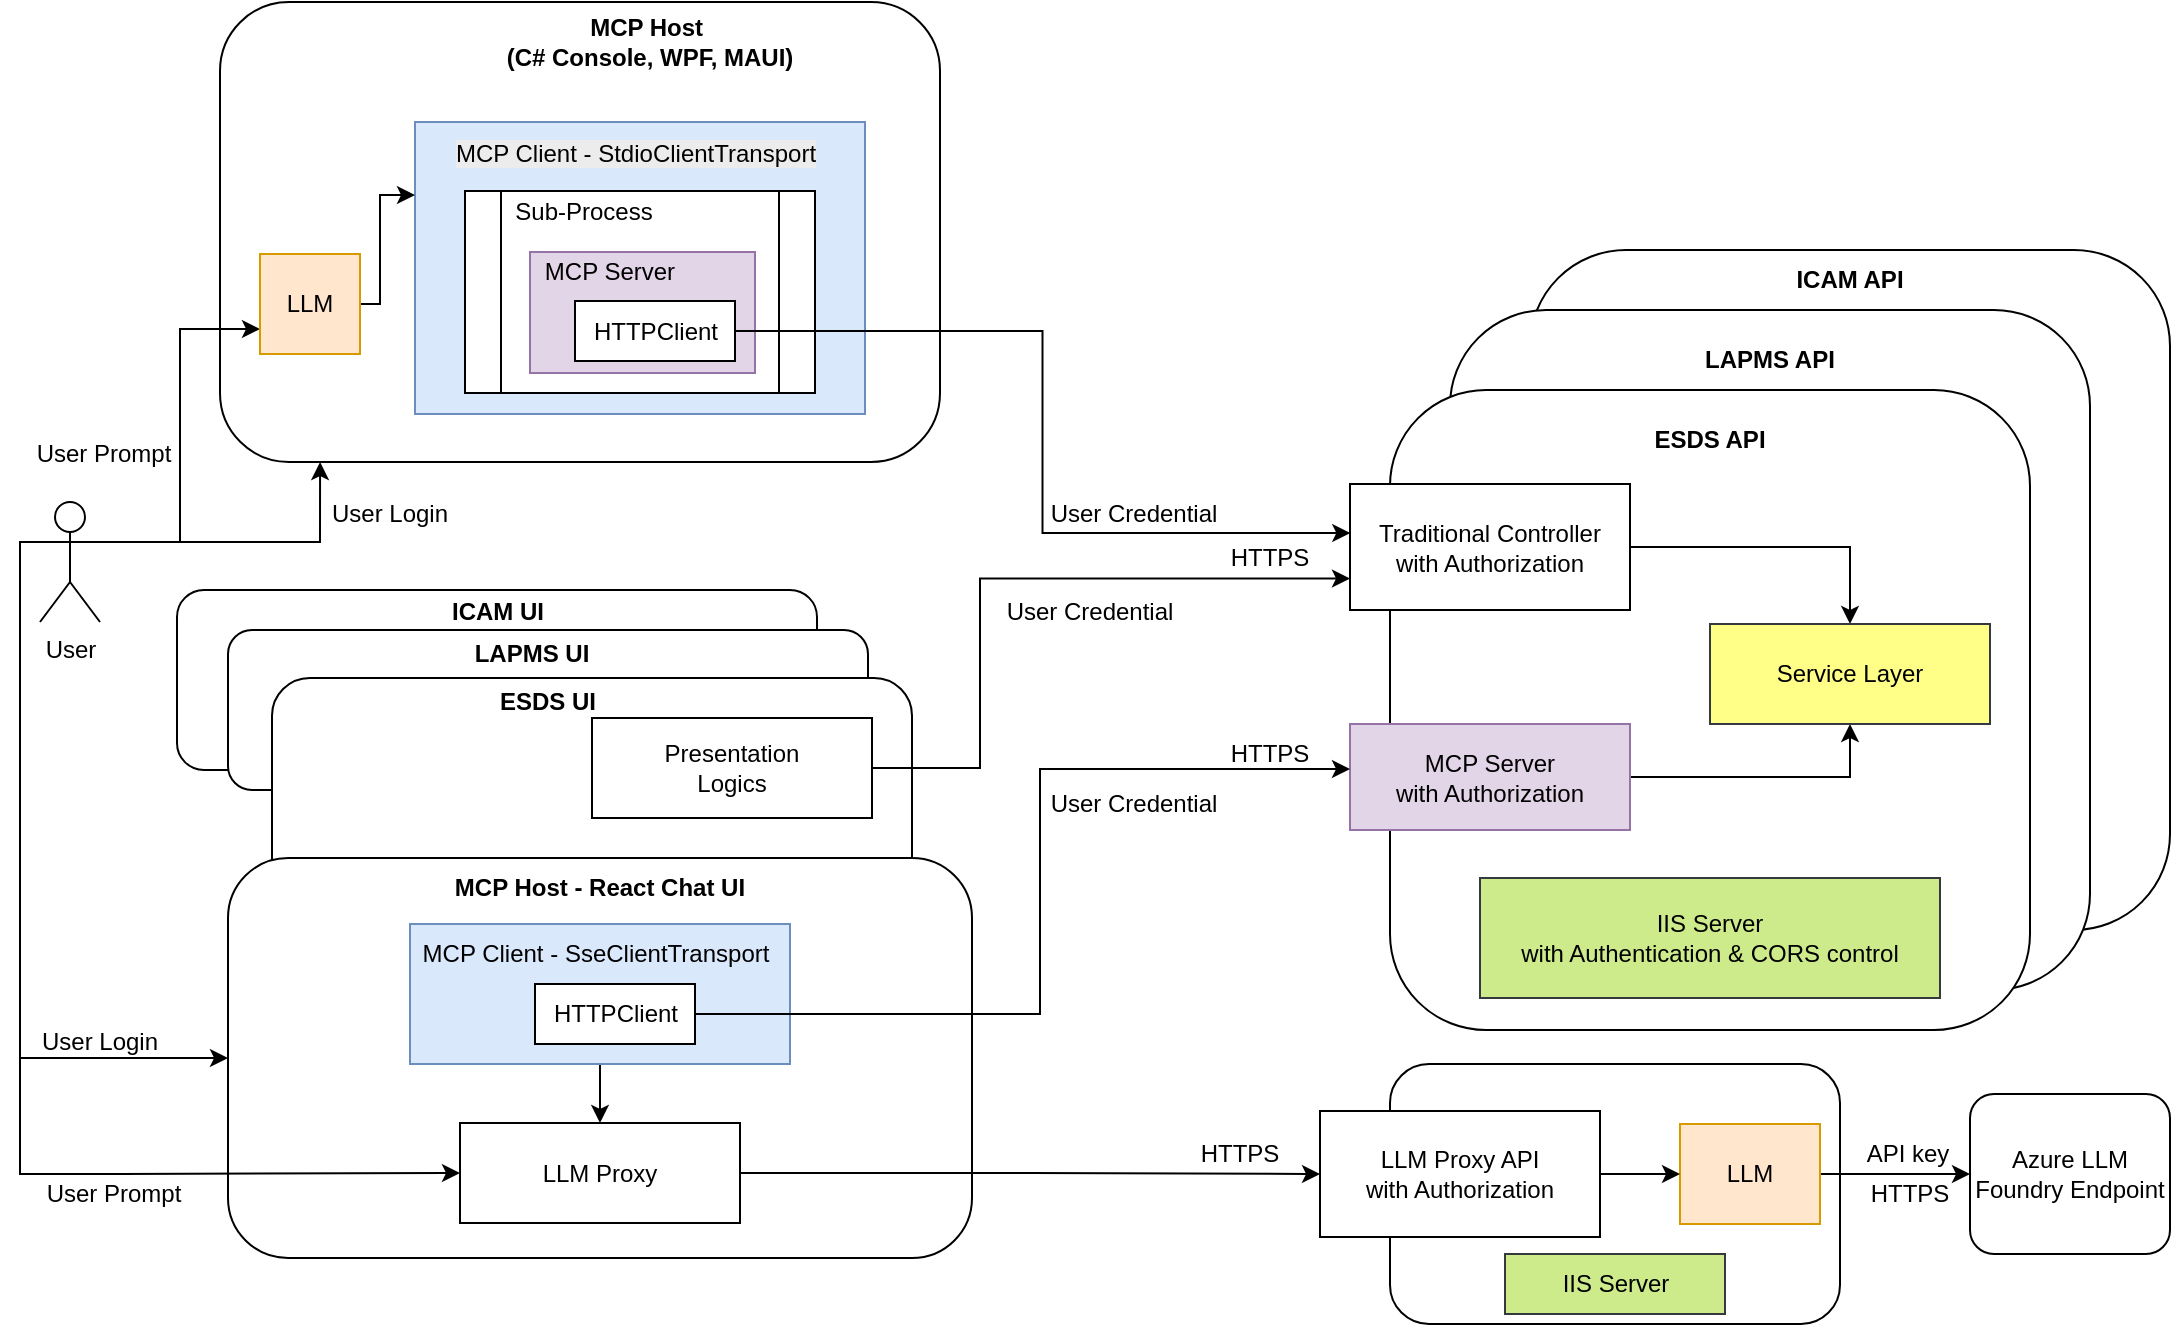 <mxfile version="27.1.6">
  <diagram name="Page-1" id="uh65TyTY85p8gM1kPZyq">
    <mxGraphModel dx="1131" dy="710" grid="1" gridSize="10" guides="1" tooltips="1" connect="1" arrows="1" fold="1" page="1" pageScale="1" pageWidth="1169" pageHeight="827" math="0" shadow="0">
      <root>
        <mxCell id="0" />
        <mxCell id="1" parent="0" />
        <mxCell id="l2-6AkJiiqIOD9OER1zm-8" value="" style="rounded=1;whiteSpace=wrap;html=1;" parent="1" vertex="1">
          <mxGeometry x="795" y="154" width="320" height="340" as="geometry" />
        </mxCell>
        <mxCell id="l2-6AkJiiqIOD9OER1zm-9" value="" style="rounded=1;whiteSpace=wrap;html=1;" parent="1" vertex="1">
          <mxGeometry x="755" y="184" width="320" height="340" as="geometry" />
        </mxCell>
        <mxCell id="l2-6AkJiiqIOD9OER1zm-10" value="" style="rounded=1;whiteSpace=wrap;html=1;" parent="1" vertex="1">
          <mxGeometry x="725" y="224" width="320" height="320" as="geometry" />
        </mxCell>
        <mxCell id="l2-6AkJiiqIOD9OER1zm-11" value="ESDS API" style="text;html=1;align=center;verticalAlign=middle;whiteSpace=wrap;rounded=0;fontStyle=1" parent="1" vertex="1">
          <mxGeometry x="816.25" y="234" width="137.5" height="30" as="geometry" />
        </mxCell>
        <mxCell id="l2-6AkJiiqIOD9OER1zm-12" value="ICAM API" style="text;html=1;align=center;verticalAlign=middle;whiteSpace=wrap;rounded=0;fontStyle=1" parent="1" vertex="1">
          <mxGeometry x="895" y="154" width="120" height="30" as="geometry" />
        </mxCell>
        <mxCell id="l2-6AkJiiqIOD9OER1zm-13" value="LAPMS API" style="text;html=1;align=center;verticalAlign=middle;whiteSpace=wrap;rounded=0;fontStyle=1" parent="1" vertex="1">
          <mxGeometry x="855" y="194" width="120" height="30" as="geometry" />
        </mxCell>
        <mxCell id="l2-6AkJiiqIOD9OER1zm-17" style="edgeStyle=orthogonalEdgeStyle;rounded=0;orthogonalLoop=1;jettySize=auto;html=1;exitX=1;exitY=0.5;exitDx=0;exitDy=0;entryX=0.5;entryY=0;entryDx=0;entryDy=0;" parent="1" source="l2-6AkJiiqIOD9OER1zm-14" target="l2-6AkJiiqIOD9OER1zm-16" edge="1">
          <mxGeometry relative="1" as="geometry" />
        </mxCell>
        <mxCell id="l2-6AkJiiqIOD9OER1zm-14" value="Traditional&amp;nbsp;&lt;span style=&quot;background-color: transparent; color: light-dark(rgb(0, 0, 0), rgb(255, 255, 255));&quot;&gt;Controller&lt;/span&gt;&lt;div&gt;&lt;span style=&quot;background-color: transparent; color: light-dark(rgb(0, 0, 0), rgb(255, 255, 255));&quot;&gt;with Authorization&lt;/span&gt;&lt;/div&gt;" style="rounded=0;whiteSpace=wrap;html=1;" parent="1" vertex="1">
          <mxGeometry x="705" y="271" width="140" height="63" as="geometry" />
        </mxCell>
        <mxCell id="l2-6AkJiiqIOD9OER1zm-18" style="edgeStyle=orthogonalEdgeStyle;rounded=0;orthogonalLoop=1;jettySize=auto;html=1;exitX=1;exitY=0.5;exitDx=0;exitDy=0;entryX=0.5;entryY=1;entryDx=0;entryDy=0;" parent="1" source="l2-6AkJiiqIOD9OER1zm-15" target="l2-6AkJiiqIOD9OER1zm-16" edge="1">
          <mxGeometry relative="1" as="geometry" />
        </mxCell>
        <mxCell id="l2-6AkJiiqIOD9OER1zm-15" value="MCP Server&lt;div&gt;with Authorization&lt;/div&gt;" style="rounded=0;whiteSpace=wrap;html=1;fillColor=#e1d5e7;strokeColor=#9673a6;" parent="1" vertex="1">
          <mxGeometry x="705" y="391" width="140" height="53" as="geometry" />
        </mxCell>
        <mxCell id="l2-6AkJiiqIOD9OER1zm-16" value="Service Layer" style="rounded=0;whiteSpace=wrap;html=1;fillColor=#ffff88;strokeColor=#36393d;" parent="1" vertex="1">
          <mxGeometry x="885" y="341" width="140" height="50" as="geometry" />
        </mxCell>
        <mxCell id="l2-6AkJiiqIOD9OER1zm-19" value="IIS Server&lt;div&gt;with Authentication&amp;nbsp;&lt;span style=&quot;background-color: transparent; color: light-dark(rgb(0, 0, 0), rgb(255, 255, 255));&quot;&gt;&amp;amp; CORS control&lt;/span&gt;&lt;/div&gt;" style="rounded=0;whiteSpace=wrap;html=1;fillColor=#cdeb8b;strokeColor=#36393d;" parent="1" vertex="1">
          <mxGeometry x="770" y="468" width="230" height="60" as="geometry" />
        </mxCell>
        <mxCell id="l2-6AkJiiqIOD9OER1zm-37" value="HTTPS" style="text;html=1;align=center;verticalAlign=middle;whiteSpace=wrap;rounded=0;" parent="1" vertex="1">
          <mxGeometry x="625" y="391" width="80" height="30" as="geometry" />
        </mxCell>
        <mxCell id="l2-6AkJiiqIOD9OER1zm-38" value="HTTPS" style="text;html=1;align=center;verticalAlign=middle;whiteSpace=wrap;rounded=0;" parent="1" vertex="1">
          <mxGeometry x="625" y="293" width="80" height="30" as="geometry" />
        </mxCell>
        <mxCell id="l2-6AkJiiqIOD9OER1zm-39" value="User Credential" style="text;html=1;align=center;verticalAlign=middle;whiteSpace=wrap;rounded=0;" parent="1" vertex="1">
          <mxGeometry x="525" y="320" width="100" height="30" as="geometry" />
        </mxCell>
        <mxCell id="oO5nvzARquD6Q7ec_IVk-21" value="User Credential" style="text;html=1;align=center;verticalAlign=middle;whiteSpace=wrap;rounded=0;" parent="1" vertex="1">
          <mxGeometry x="547" y="416" width="100" height="30" as="geometry" />
        </mxCell>
        <mxCell id="dQ9prLmjWaKpxlyJ_EO8-7" value="User Credential" style="text;html=1;align=center;verticalAlign=middle;whiteSpace=wrap;rounded=0;" parent="1" vertex="1">
          <mxGeometry x="547" y="271" width="100" height="30" as="geometry" />
        </mxCell>
        <mxCell id="l2-6AkJiiqIOD9OER1zm-1" value="" style="rounded=1;whiteSpace=wrap;html=1;" parent="1" vertex="1">
          <mxGeometry x="140" y="30" width="360" height="230" as="geometry" />
        </mxCell>
        <mxCell id="l2-6AkJiiqIOD9OER1zm-2" value="MCP Host&amp;nbsp;&lt;div&gt;(C# Console, WPF, MAUI)&lt;/div&gt;" style="text;html=1;align=center;verticalAlign=middle;whiteSpace=wrap;rounded=0;fontStyle=1" parent="1" vertex="1">
          <mxGeometry x="275" y="30" width="160" height="40" as="geometry" />
        </mxCell>
        <mxCell id="l2-6AkJiiqIOD9OER1zm-6" value="" style="rounded=0;whiteSpace=wrap;html=1;labelBackgroundColor=none;fillColor=#dae8fc;strokeColor=#6c8ebf;" parent="1" vertex="1">
          <mxGeometry x="237.5" y="90" width="225" height="146" as="geometry" />
        </mxCell>
        <mxCell id="l2-6AkJiiqIOD9OER1zm-56" value="&lt;span style=&quot;color: rgb(0, 0, 0); font-family: Helvetica; font-size: 12px; font-style: normal; font-variant-ligatures: normal; font-variant-caps: normal; font-weight: 400; letter-spacing: normal; orphans: 2; text-align: center; text-indent: 0px; text-transform: none; widows: 2; word-spacing: 0px; -webkit-text-stroke-width: 0px; white-space: normal; background-color: rgb(236, 236, 236); text-decoration-thickness: initial; text-decoration-style: initial; text-decoration-color: initial; float: none; display: inline !important;&quot;&gt;MCP Client -&amp;nbsp;&lt;/span&gt;&lt;span style=&quot;background-color: light-dark(rgb(236, 236, 236), rgb(34, 34, 34)); color: light-dark(rgb(0, 0, 0), rgb(237, 237, 237));&quot;&gt;StdioClientTransport&lt;/span&gt;" style="text;html=1;align=center;verticalAlign=middle;whiteSpace=wrap;rounded=0;" parent="1" vertex="1">
          <mxGeometry x="242.5" y="86" width="210" height="40" as="geometry" />
        </mxCell>
        <mxCell id="l2-6AkJiiqIOD9OER1zm-4" value="" style="shape=process;whiteSpace=wrap;html=1;backgroundOutline=1;" parent="1" vertex="1">
          <mxGeometry x="262.5" y="124.5" width="175" height="101" as="geometry" />
        </mxCell>
        <mxCell id="l2-6AkJiiqIOD9OER1zm-5" value="Sub-Process" style="text;html=1;align=center;verticalAlign=middle;whiteSpace=wrap;rounded=0;" parent="1" vertex="1">
          <mxGeometry x="281.5" y="119.5" width="80" height="30" as="geometry" />
        </mxCell>
        <mxCell id="l2-6AkJiiqIOD9OER1zm-55" value="" style="rounded=0;whiteSpace=wrap;html=1;fillColor=#e1d5e7;strokeColor=#9673a6;" parent="1" vertex="1">
          <mxGeometry x="295" y="155" width="112.5" height="60.5" as="geometry" />
        </mxCell>
        <mxCell id="l2-6AkJiiqIOD9OER1zm-58" value="HTTPClient" style="rounded=0;whiteSpace=wrap;html=1;" parent="1" vertex="1">
          <mxGeometry x="317.5" y="179.5" width="80" height="30" as="geometry" />
        </mxCell>
        <mxCell id="l2-6AkJiiqIOD9OER1zm-59" value="MCP Server" style="text;html=1;align=center;verticalAlign=middle;whiteSpace=wrap;rounded=0;" parent="1" vertex="1">
          <mxGeometry x="295" y="149.5" width="80" height="30" as="geometry" />
        </mxCell>
        <mxCell id="Z9I_qMcYkMG4dHEdQTgv-28" style="edgeStyle=orthogonalEdgeStyle;rounded=0;orthogonalLoop=1;jettySize=auto;html=1;exitX=1;exitY=0.333;exitDx=0;exitDy=0;exitPerimeter=0;entryX=0;entryY=0.75;entryDx=0;entryDy=0;" parent="1" source="l2-6AkJiiqIOD9OER1zm-41" target="Z9I_qMcYkMG4dHEdQTgv-21" edge="1">
          <mxGeometry relative="1" as="geometry" />
        </mxCell>
        <mxCell id="l2-6AkJiiqIOD9OER1zm-41" value="User" style="shape=umlActor;verticalLabelPosition=bottom;verticalAlign=top;html=1;outlineConnect=0;" parent="1" vertex="1">
          <mxGeometry x="50" y="280" width="30" height="60" as="geometry" />
        </mxCell>
        <mxCell id="Z9I_qMcYkMG4dHEdQTgv-30" style="edgeStyle=orthogonalEdgeStyle;rounded=0;orthogonalLoop=1;jettySize=auto;html=1;entryX=0;entryY=0.25;entryDx=0;entryDy=0;" parent="1" source="Z9I_qMcYkMG4dHEdQTgv-21" target="l2-6AkJiiqIOD9OER1zm-6" edge="1">
          <mxGeometry relative="1" as="geometry">
            <Array as="points">
              <mxPoint x="220" y="181" />
              <mxPoint x="220" y="127" />
            </Array>
          </mxGeometry>
        </mxCell>
        <mxCell id="Z9I_qMcYkMG4dHEdQTgv-21" value="LLM" style="rounded=0;whiteSpace=wrap;html=1;fillColor=#ffe6cc;strokeColor=#d79b00;" parent="1" vertex="1">
          <mxGeometry x="160" y="156" width="50" height="50" as="geometry" />
        </mxCell>
        <mxCell id="Z9I_qMcYkMG4dHEdQTgv-22" value="User&amp;nbsp;&lt;span style=&quot;background-color: transparent; color: light-dark(rgb(0, 0, 0), rgb(255, 255, 255));&quot;&gt;Prompt&lt;/span&gt;" style="text;html=1;align=center;verticalAlign=middle;whiteSpace=wrap;rounded=0;" parent="1" vertex="1">
          <mxGeometry x="51.5" y="241" width="60" height="30" as="geometry" />
        </mxCell>
        <mxCell id="Z9I_qMcYkMG4dHEdQTgv-27" value="User Login" style="text;html=1;align=center;verticalAlign=middle;whiteSpace=wrap;rounded=0;" parent="1" vertex="1">
          <mxGeometry x="30" y="535" width="100" height="30" as="geometry" />
        </mxCell>
        <mxCell id="Z9I_qMcYkMG4dHEdQTgv-29" value="User Login" style="text;html=1;align=center;verticalAlign=middle;whiteSpace=wrap;rounded=0;" parent="1" vertex="1">
          <mxGeometry x="175" y="271" width="100" height="30" as="geometry" />
        </mxCell>
        <mxCell id="l2-6AkJiiqIOD9OER1zm-21" value="" style="rounded=1;whiteSpace=wrap;html=1;" parent="1" vertex="1">
          <mxGeometry x="118.5" y="324" width="320" height="90" as="geometry" />
        </mxCell>
        <mxCell id="l2-6AkJiiqIOD9OER1zm-22" value="" style="rounded=1;whiteSpace=wrap;html=1;" parent="1" vertex="1">
          <mxGeometry x="144" y="344" width="320" height="80" as="geometry" />
        </mxCell>
        <mxCell id="l2-6AkJiiqIOD9OER1zm-25" value="ICAM UI" style="text;html=1;align=center;verticalAlign=middle;whiteSpace=wrap;rounded=0;fontStyle=1" parent="1" vertex="1">
          <mxGeometry x="218.5" y="320" width="120" height="30" as="geometry" />
        </mxCell>
        <mxCell id="l2-6AkJiiqIOD9OER1zm-26" value="LAPMS UI" style="text;html=1;align=center;verticalAlign=middle;whiteSpace=wrap;rounded=0;fontStyle=1" parent="1" vertex="1">
          <mxGeometry x="236" y="341" width="120" height="30" as="geometry" />
        </mxCell>
        <mxCell id="oO5nvzARquD6Q7ec_IVk-1" value="" style="rounded=1;whiteSpace=wrap;html=1;" parent="1" vertex="1">
          <mxGeometry x="166" y="368" width="320" height="126" as="geometry" />
        </mxCell>
        <mxCell id="l2-6AkJiiqIOD9OER1zm-24" value="ESDS UI" style="text;html=1;align=center;verticalAlign=middle;whiteSpace=wrap;rounded=0;fontStyle=1" parent="1" vertex="1">
          <mxGeometry x="235.25" y="365" width="137.5" height="30" as="geometry" />
        </mxCell>
        <mxCell id="oO5nvzARquD6Q7ec_IVk-4" value="Presentation&lt;div&gt;Logics&lt;/div&gt;" style="rounded=0;whiteSpace=wrap;html=1;" parent="1" vertex="1">
          <mxGeometry x="326" y="388" width="140" height="50" as="geometry" />
        </mxCell>
        <mxCell id="l2-6AkJiiqIOD9OER1zm-23" value="" style="rounded=1;whiteSpace=wrap;html=1;" parent="1" vertex="1">
          <mxGeometry x="144" y="458" width="372" height="200" as="geometry" />
        </mxCell>
        <mxCell id="7j4o49eZafSV2KEtI08z-8" style="edgeStyle=orthogonalEdgeStyle;rounded=0;orthogonalLoop=1;jettySize=auto;html=1;exitX=0.5;exitY=1;exitDx=0;exitDy=0;entryX=0.5;entryY=0;entryDx=0;entryDy=0;" edge="1" parent="1" source="l2-6AkJiiqIOD9OER1zm-7" target="oO5nvzARquD6Q7ec_IVk-9">
          <mxGeometry relative="1" as="geometry" />
        </mxCell>
        <mxCell id="l2-6AkJiiqIOD9OER1zm-7" value="" style="rounded=0;whiteSpace=wrap;html=1;fillColor=#dae8fc;strokeColor=#6c8ebf;" parent="1" vertex="1">
          <mxGeometry x="235" y="491" width="190" height="70" as="geometry" />
        </mxCell>
        <mxCell id="l2-6AkJiiqIOD9OER1zm-61" value="MCP Client -&amp;nbsp;&lt;span style=&quot;background-color: transparent; color: light-dark(rgb(0, 0, 0), rgb(255, 255, 255));&quot;&gt;SseClientTransport&lt;/span&gt;" style="text;html=1;align=center;verticalAlign=middle;whiteSpace=wrap;rounded=0;" parent="1" vertex="1">
          <mxGeometry x="237.5" y="491" width="180" height="30" as="geometry" />
        </mxCell>
        <mxCell id="7j4o49eZafSV2KEtI08z-9" style="edgeStyle=orthogonalEdgeStyle;rounded=0;orthogonalLoop=1;jettySize=auto;html=1;exitX=1;exitY=0.5;exitDx=0;exitDy=0;entryX=1;entryY=0.75;entryDx=0;entryDy=0;" edge="1" parent="1" source="l2-6AkJiiqIOD9OER1zm-62" target="l2-6AkJiiqIOD9OER1zm-37">
          <mxGeometry relative="1" as="geometry">
            <Array as="points">
              <mxPoint x="550" y="536" />
              <mxPoint x="550" y="414" />
            </Array>
          </mxGeometry>
        </mxCell>
        <mxCell id="l2-6AkJiiqIOD9OER1zm-62" value="HTTPClient" style="rounded=0;whiteSpace=wrap;html=1;" parent="1" vertex="1">
          <mxGeometry x="297.5" y="521" width="80" height="30" as="geometry" />
        </mxCell>
        <mxCell id="7j4o49eZafSV2KEtI08z-4" style="edgeStyle=orthogonalEdgeStyle;rounded=0;orthogonalLoop=1;jettySize=auto;html=1;exitX=1;exitY=0.5;exitDx=0;exitDy=0;entryX=0;entryY=0.5;entryDx=0;entryDy=0;" edge="1" parent="1" source="oO5nvzARquD6Q7ec_IVk-9" target="7j4o49eZafSV2KEtI08z-3">
          <mxGeometry relative="1" as="geometry" />
        </mxCell>
        <mxCell id="oO5nvzARquD6Q7ec_IVk-9" value="LLM Proxy" style="rounded=0;whiteSpace=wrap;html=1;" parent="1" vertex="1">
          <mxGeometry x="260" y="590.5" width="140" height="50" as="geometry" />
        </mxCell>
        <mxCell id="oO5nvzARquD6Q7ec_IVk-13" value="User Prompt" style="text;html=1;align=center;verticalAlign=middle;whiteSpace=wrap;rounded=0;" parent="1" vertex="1">
          <mxGeometry x="44" y="611" width="86" height="30" as="geometry" />
        </mxCell>
        <mxCell id="oO5nvzARquD6Q7ec_IVk-2" value="MCP Host - React Chat UI" style="text;html=1;align=center;verticalAlign=middle;whiteSpace=wrap;rounded=0;fontStyle=1" parent="1" vertex="1">
          <mxGeometry x="255" y="458" width="150" height="30" as="geometry" />
        </mxCell>
        <mxCell id="Z9I_qMcYkMG4dHEdQTgv-26" style="edgeStyle=orthogonalEdgeStyle;rounded=0;orthogonalLoop=1;jettySize=auto;html=1;" parent="1" target="l2-6AkJiiqIOD9OER1zm-23" edge="1">
          <mxGeometry relative="1" as="geometry">
            <mxPoint x="40" y="510" as="sourcePoint" />
            <Array as="points">
              <mxPoint x="40" y="558" />
            </Array>
          </mxGeometry>
        </mxCell>
        <mxCell id="dQ9prLmjWaKpxlyJ_EO8-4" style="edgeStyle=orthogonalEdgeStyle;rounded=0;orthogonalLoop=1;jettySize=auto;html=1;exitX=1;exitY=0.5;exitDx=0;exitDy=0;entryX=0;entryY=0.75;entryDx=0;entryDy=0;" parent="1" source="oO5nvzARquD6Q7ec_IVk-4" target="l2-6AkJiiqIOD9OER1zm-14" edge="1">
          <mxGeometry relative="1" as="geometry">
            <Array as="points">
              <mxPoint x="520" y="413" />
              <mxPoint x="520" y="318" />
            </Array>
          </mxGeometry>
        </mxCell>
        <mxCell id="oO5nvzARquD6Q7ec_IVk-12" style="edgeStyle=orthogonalEdgeStyle;rounded=0;orthogonalLoop=1;jettySize=auto;html=1;exitX=0;exitY=0.333;exitDx=0;exitDy=0;exitPerimeter=0;entryX=0;entryY=0.5;entryDx=0;entryDy=0;" parent="1" source="l2-6AkJiiqIOD9OER1zm-41" target="oO5nvzARquD6Q7ec_IVk-9" edge="1">
          <mxGeometry relative="1" as="geometry">
            <Array as="points">
              <mxPoint x="40" y="300" />
              <mxPoint x="40" y="616" />
              <mxPoint x="90" y="616" />
            </Array>
            <mxPoint x="40" y="280" as="sourcePoint" />
            <mxPoint x="130" y="660" as="targetPoint" />
          </mxGeometry>
        </mxCell>
        <mxCell id="dQ9prLmjWaKpxlyJ_EO8-6" style="edgeStyle=orthogonalEdgeStyle;rounded=0;orthogonalLoop=1;jettySize=auto;html=1;exitX=1;exitY=0.5;exitDx=0;exitDy=0;entryX=0.001;entryY=0.389;entryDx=0;entryDy=0;entryPerimeter=0;" parent="1" source="l2-6AkJiiqIOD9OER1zm-58" target="l2-6AkJiiqIOD9OER1zm-14" edge="1">
          <mxGeometry relative="1" as="geometry" />
        </mxCell>
        <mxCell id="Z9I_qMcYkMG4dHEdQTgv-31" style="edgeStyle=orthogonalEdgeStyle;rounded=0;orthogonalLoop=1;jettySize=auto;html=1;exitX=1;exitY=0.333;exitDx=0;exitDy=0;exitPerimeter=0;entryX=0.139;entryY=1;entryDx=0;entryDy=0;entryPerimeter=0;" parent="1" source="l2-6AkJiiqIOD9OER1zm-41" target="l2-6AkJiiqIOD9OER1zm-1" edge="1">
          <mxGeometry relative="1" as="geometry" />
        </mxCell>
        <mxCell id="7j4o49eZafSV2KEtI08z-1" value="" style="rounded=1;whiteSpace=wrap;html=1;" vertex="1" parent="1">
          <mxGeometry x="725" y="561" width="225" height="130" as="geometry" />
        </mxCell>
        <mxCell id="7j4o49eZafSV2KEtI08z-7" style="edgeStyle=orthogonalEdgeStyle;rounded=0;orthogonalLoop=1;jettySize=auto;html=1;exitX=1;exitY=0.5;exitDx=0;exitDy=0;entryX=0;entryY=0.5;entryDx=0;entryDy=0;" edge="1" parent="1" source="7j4o49eZafSV2KEtI08z-2" target="7j4o49eZafSV2KEtI08z-6">
          <mxGeometry relative="1" as="geometry" />
        </mxCell>
        <mxCell id="7j4o49eZafSV2KEtI08z-2" value="LLM" style="rounded=0;whiteSpace=wrap;html=1;fillColor=#ffe6cc;strokeColor=#d79b00;" vertex="1" parent="1">
          <mxGeometry x="870" y="591" width="70" height="50" as="geometry" />
        </mxCell>
        <mxCell id="7j4o49eZafSV2KEtI08z-5" style="edgeStyle=orthogonalEdgeStyle;rounded=0;orthogonalLoop=1;jettySize=auto;html=1;exitX=1;exitY=0.5;exitDx=0;exitDy=0;entryX=0;entryY=0.5;entryDx=0;entryDy=0;" edge="1" parent="1" source="7j4o49eZafSV2KEtI08z-3" target="7j4o49eZafSV2KEtI08z-2">
          <mxGeometry relative="1" as="geometry" />
        </mxCell>
        <mxCell id="7j4o49eZafSV2KEtI08z-3" value="LLM Proxy API&lt;div&gt;with Authorization&lt;/div&gt;" style="rounded=0;whiteSpace=wrap;html=1;" vertex="1" parent="1">
          <mxGeometry x="690" y="584.5" width="140" height="63" as="geometry" />
        </mxCell>
        <mxCell id="7j4o49eZafSV2KEtI08z-6" value="Azure LLM Foundry Endpoint" style="rounded=1;whiteSpace=wrap;html=1;" vertex="1" parent="1">
          <mxGeometry x="1015" y="576" width="100" height="80" as="geometry" />
        </mxCell>
        <mxCell id="7j4o49eZafSV2KEtI08z-10" value="HTTPS" style="text;html=1;align=center;verticalAlign=middle;whiteSpace=wrap;rounded=0;" vertex="1" parent="1">
          <mxGeometry x="610" y="590.5" width="80" height="30" as="geometry" />
        </mxCell>
        <mxCell id="7j4o49eZafSV2KEtI08z-11" value="HTTPS" style="text;html=1;align=center;verticalAlign=middle;whiteSpace=wrap;rounded=0;" vertex="1" parent="1">
          <mxGeometry x="945" y="610.5" width="80" height="30" as="geometry" />
        </mxCell>
        <mxCell id="7j4o49eZafSV2KEtI08z-12" value="IIS Server" style="rounded=0;whiteSpace=wrap;html=1;fillColor=#cdeb8b;strokeColor=#36393d;" vertex="1" parent="1">
          <mxGeometry x="782.5" y="656" width="110" height="30" as="geometry" />
        </mxCell>
        <mxCell id="7j4o49eZafSV2KEtI08z-13" value="API key" style="text;html=1;align=center;verticalAlign=middle;whiteSpace=wrap;rounded=0;" vertex="1" parent="1">
          <mxGeometry x="953.75" y="591" width="60" height="30" as="geometry" />
        </mxCell>
      </root>
    </mxGraphModel>
  </diagram>
</mxfile>

